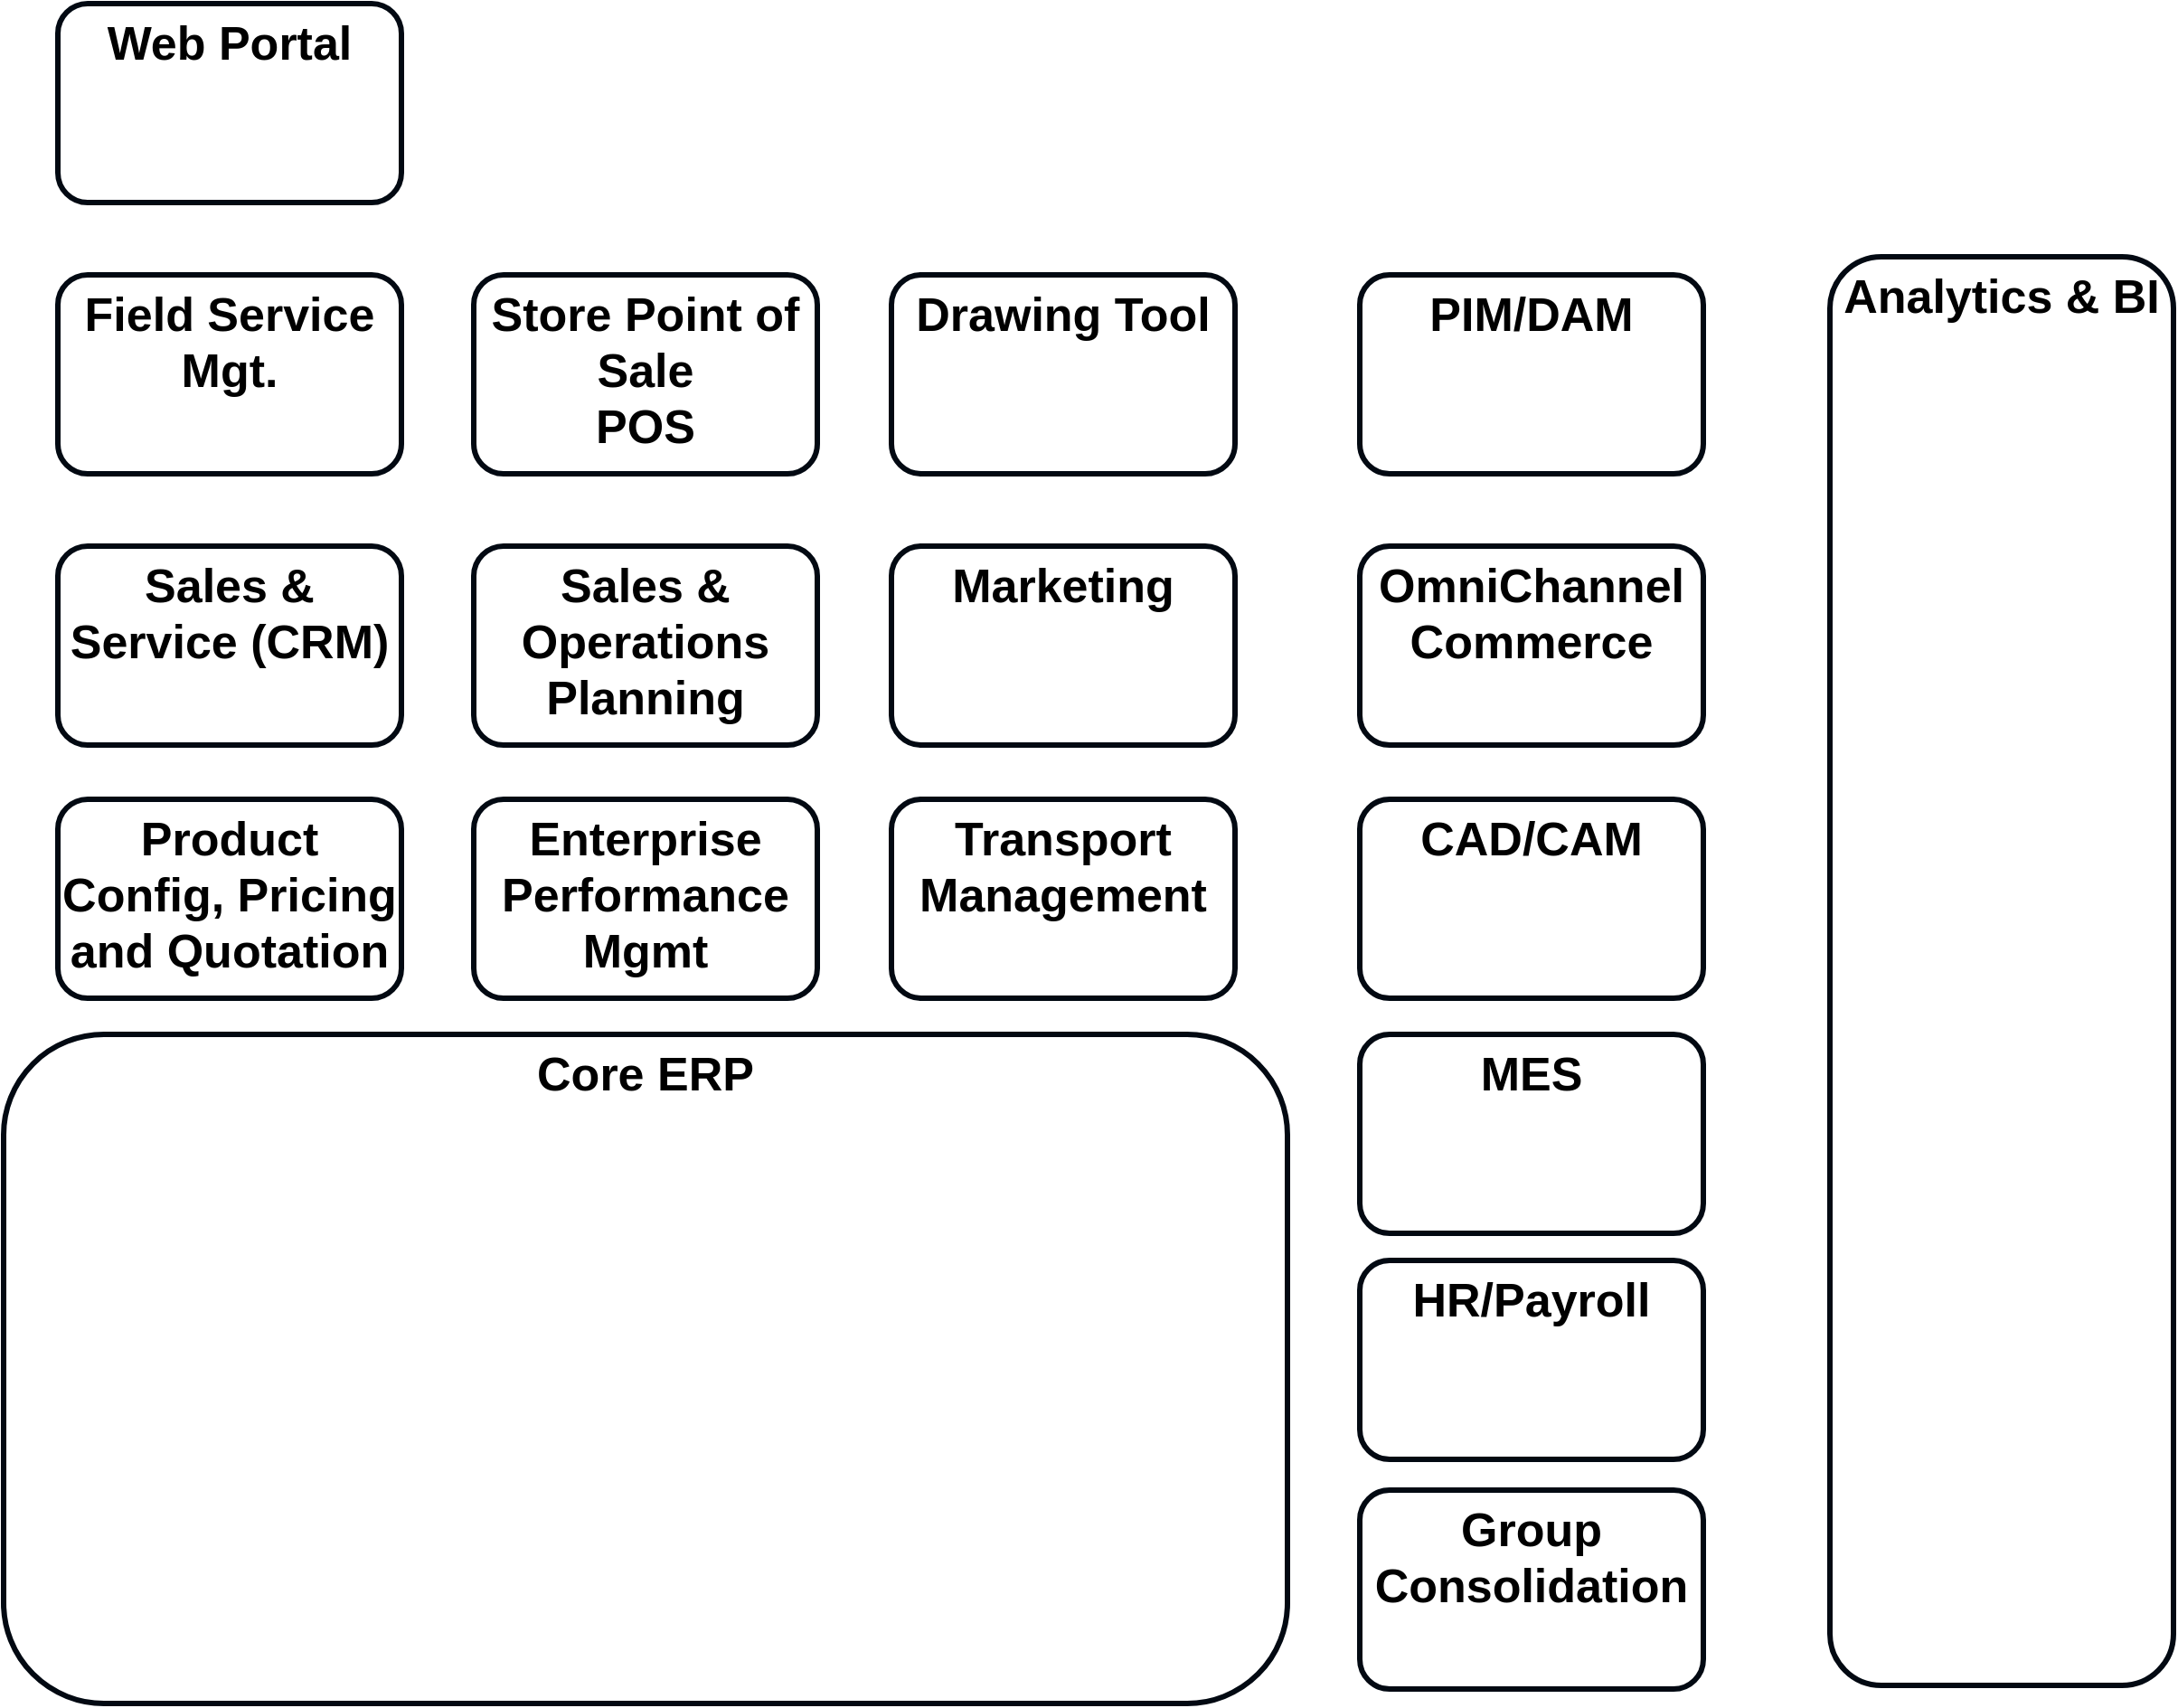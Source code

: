 <mxfile version="13.7.9" type="github" pages="3">
  <diagram id="HZh-ZGl9IQIxTn_eFyWw" name="Accenture">
    <mxGraphModel dx="1422" dy="1943" grid="1" gridSize="10" guides="1" tooltips="1" connect="1" arrows="1" fold="1" page="1" pageScale="1" pageWidth="827" pageHeight="1169" math="0" shadow="0">
      <root>
        <mxCell id="0" />
        <mxCell id="1" parent="0" />
        <mxCell id="yS9cGKFyaextmzslB4Ii-2" value="&lt;b style=&quot;font-size: 26px&quot;&gt;Core ERP&lt;br style=&quot;font-size: 26px&quot;&gt;&lt;/b&gt;" style="rounded=1;whiteSpace=wrap;html=1;verticalAlign=top;strokeWidth=3;strokeColor=#020912;fontSize=26;" parent="1" vertex="1">
          <mxGeometry x="90" y="230" width="710" height="370" as="geometry" />
        </mxCell>
        <mxCell id="ATF7dGTZQeOv2MeoGrKM-13" value="&lt;b style=&quot;font-size: 26px&quot;&gt;MES&lt;br style=&quot;font-size: 26px&quot;&gt;&lt;/b&gt;" style="rounded=1;whiteSpace=wrap;html=1;verticalAlign=top;strokeWidth=3;strokeColor=#020912;fontSize=26;" parent="1" vertex="1">
          <mxGeometry x="840" y="230" width="190" height="110" as="geometry" />
        </mxCell>
        <mxCell id="ATF7dGTZQeOv2MeoGrKM-14" value="&lt;b style=&quot;font-size: 26px&quot;&gt;Analytics &amp;amp; BI&lt;br style=&quot;font-size: 26px&quot;&gt;&lt;/b&gt;" style="rounded=1;whiteSpace=wrap;html=1;verticalAlign=top;strokeWidth=3;strokeColor=#020912;fontSize=26;" parent="1" vertex="1">
          <mxGeometry x="1100" y="-200" width="190" height="790" as="geometry" />
        </mxCell>
        <mxCell id="ATF7dGTZQeOv2MeoGrKM-15" value="&lt;b style=&quot;font-size: 26px&quot;&gt;HR/Payroll&lt;br style=&quot;font-size: 26px&quot;&gt;&lt;/b&gt;" style="rounded=1;whiteSpace=wrap;html=1;verticalAlign=top;strokeWidth=3;strokeColor=#020912;fontSize=26;" parent="1" vertex="1">
          <mxGeometry x="840" y="355" width="190" height="110" as="geometry" />
        </mxCell>
        <mxCell id="ATF7dGTZQeOv2MeoGrKM-16" value="&lt;b style=&quot;font-size: 26px&quot;&gt;Group Consolidation&lt;br style=&quot;font-size: 26px&quot;&gt;&lt;/b&gt;" style="rounded=1;whiteSpace=wrap;html=1;verticalAlign=top;strokeWidth=3;strokeColor=#020912;fontSize=26;" parent="1" vertex="1">
          <mxGeometry x="840" y="482" width="190" height="110" as="geometry" />
        </mxCell>
        <mxCell id="ATF7dGTZQeOv2MeoGrKM-17" value="&lt;b style=&quot;font-size: 26px&quot;&gt;CAD/CAM&lt;br style=&quot;font-size: 26px&quot;&gt;&lt;/b&gt;" style="rounded=1;whiteSpace=wrap;html=1;verticalAlign=top;strokeWidth=3;strokeColor=#020912;fontSize=26;" parent="1" vertex="1">
          <mxGeometry x="840" y="100" width="190" height="110" as="geometry" />
        </mxCell>
        <mxCell id="ATF7dGTZQeOv2MeoGrKM-18" value="&lt;b style=&quot;font-size: 26px&quot;&gt;Transport Management&lt;br style=&quot;font-size: 26px&quot;&gt;&lt;/b&gt;" style="rounded=1;whiteSpace=wrap;html=1;verticalAlign=top;strokeWidth=3;strokeColor=#020912;fontSize=26;" parent="1" vertex="1">
          <mxGeometry x="581" y="100" width="190" height="110" as="geometry" />
        </mxCell>
        <mxCell id="ATF7dGTZQeOv2MeoGrKM-19" value="&lt;b style=&quot;font-size: 26px&quot;&gt;Marketing&lt;br style=&quot;font-size: 26px&quot;&gt;&lt;/b&gt;" style="rounded=1;whiteSpace=wrap;html=1;verticalAlign=top;strokeWidth=3;strokeColor=#020912;fontSize=26;" parent="1" vertex="1">
          <mxGeometry x="581" y="-40" width="190" height="110" as="geometry" />
        </mxCell>
        <mxCell id="ATF7dGTZQeOv2MeoGrKM-20" value="&lt;b style=&quot;font-size: 26px&quot;&gt;OmniChannel Commerce&lt;br style=&quot;font-size: 26px&quot;&gt;&lt;/b&gt;" style="rounded=1;whiteSpace=wrap;html=1;verticalAlign=top;strokeWidth=3;strokeColor=#020912;fontSize=26;" parent="1" vertex="1">
          <mxGeometry x="840" y="-40" width="190" height="110" as="geometry" />
        </mxCell>
        <mxCell id="Q_ESog8GYrtDBoinAWXV-1" value="&lt;b style=&quot;font-size: 26px&quot;&gt;Web Portal&lt;br style=&quot;font-size: 26px&quot;&gt;&lt;/b&gt;" style="rounded=1;whiteSpace=wrap;html=1;verticalAlign=top;strokeWidth=3;strokeColor=#020912;fontSize=26;" parent="1" vertex="1">
          <mxGeometry x="120" y="-340" width="190" height="110" as="geometry" />
        </mxCell>
        <mxCell id="Q_ESog8GYrtDBoinAWXV-2" value="&lt;b style=&quot;font-size: 26px&quot;&gt;Field Service Mgt.&lt;br style=&quot;font-size: 26px&quot;&gt;&lt;/b&gt;" style="rounded=1;whiteSpace=wrap;html=1;verticalAlign=top;strokeWidth=3;strokeColor=#020912;fontSize=26;" parent="1" vertex="1">
          <mxGeometry x="120" y="-190" width="190" height="110" as="geometry" />
        </mxCell>
        <mxCell id="Q_ESog8GYrtDBoinAWXV-3" value="&lt;b style=&quot;font-size: 26px&quot;&gt;Store Point of Sale&lt;br&gt;POS&lt;br style=&quot;font-size: 26px&quot;&gt;&lt;/b&gt;" style="rounded=1;whiteSpace=wrap;html=1;verticalAlign=top;strokeWidth=3;strokeColor=#020912;fontSize=26;" parent="1" vertex="1">
          <mxGeometry x="350" y="-190" width="190" height="110" as="geometry" />
        </mxCell>
        <mxCell id="Q_ESog8GYrtDBoinAWXV-4" value="&lt;b style=&quot;font-size: 26px&quot;&gt;Drawing Tool&lt;br style=&quot;font-size: 26px&quot;&gt;&lt;/b&gt;" style="rounded=1;whiteSpace=wrap;html=1;verticalAlign=top;strokeWidth=3;strokeColor=#020912;fontSize=26;" parent="1" vertex="1">
          <mxGeometry x="581" y="-190" width="190" height="110" as="geometry" />
        </mxCell>
        <mxCell id="Q_ESog8GYrtDBoinAWXV-5" value="&lt;b style=&quot;font-size: 26px&quot;&gt;PIM/DAM&lt;br style=&quot;font-size: 26px&quot;&gt;&lt;/b&gt;" style="rounded=1;whiteSpace=wrap;html=1;verticalAlign=top;strokeWidth=3;strokeColor=#020912;fontSize=26;" parent="1" vertex="1">
          <mxGeometry x="840" y="-190" width="190" height="110" as="geometry" />
        </mxCell>
        <mxCell id="Q_ESog8GYrtDBoinAWXV-6" value="&lt;b style=&quot;font-size: 26px&quot;&gt;Sales &amp;amp; Service (CRM)&lt;br style=&quot;font-size: 26px&quot;&gt;&lt;/b&gt;" style="rounded=1;whiteSpace=wrap;html=1;verticalAlign=top;strokeWidth=3;strokeColor=#020912;fontSize=26;" parent="1" vertex="1">
          <mxGeometry x="120" y="-40" width="190" height="110" as="geometry" />
        </mxCell>
        <mxCell id="Q_ESog8GYrtDBoinAWXV-7" value="&lt;b style=&quot;font-size: 26px&quot;&gt;Product Config, Pricing and Quotation&lt;br style=&quot;font-size: 26px&quot;&gt;&lt;/b&gt;" style="rounded=1;whiteSpace=wrap;html=1;verticalAlign=top;strokeWidth=3;strokeColor=#020912;fontSize=26;" parent="1" vertex="1">
          <mxGeometry x="120" y="100" width="190" height="110" as="geometry" />
        </mxCell>
        <mxCell id="Q_ESog8GYrtDBoinAWXV-8" value="&lt;b style=&quot;font-size: 26px&quot;&gt;Sales &amp;amp; Operations Planning&lt;br style=&quot;font-size: 26px&quot;&gt;&lt;/b&gt;" style="rounded=1;whiteSpace=wrap;html=1;verticalAlign=top;strokeWidth=3;strokeColor=#020912;fontSize=26;" parent="1" vertex="1">
          <mxGeometry x="350" y="-40" width="190" height="110" as="geometry" />
        </mxCell>
        <mxCell id="Q_ESog8GYrtDBoinAWXV-9" value="&lt;b style=&quot;font-size: 26px&quot;&gt;Enterprise Performance&lt;br&gt;Mgmt&lt;br style=&quot;font-size: 26px&quot;&gt;&lt;/b&gt;" style="rounded=1;whiteSpace=wrap;html=1;verticalAlign=top;strokeWidth=3;strokeColor=#020912;fontSize=26;" parent="1" vertex="1">
          <mxGeometry x="350" y="100" width="190" height="110" as="geometry" />
        </mxCell>
      </root>
    </mxGraphModel>
  </diagram>
  <diagram name="Accenture Missing" id="g6R60lo5w5uT53Jksoft">
    <mxGraphModel dx="2844" dy="2717" grid="1" gridSize="10" guides="1" tooltips="1" connect="1" arrows="1" fold="1" page="1" pageScale="1" pageWidth="827" pageHeight="1169" math="0" shadow="0">
      <root>
        <mxCell id="vVEUWz_ZORVG87CjwqnF-0" />
        <mxCell id="vVEUWz_ZORVG87CjwqnF-1" parent="vVEUWz_ZORVG87CjwqnF-0" />
        <mxCell id="vVEUWz_ZORVG87CjwqnF-2" value="&lt;b style=&quot;font-size: 26px&quot;&gt;Core ERP&lt;br style=&quot;font-size: 26px&quot;&gt;&lt;/b&gt;" style="rounded=1;whiteSpace=wrap;html=1;verticalAlign=top;strokeWidth=3;strokeColor=#020912;fontSize=26;" vertex="1" parent="vVEUWz_ZORVG87CjwqnF-1">
          <mxGeometry x="90" y="230" width="710" height="370" as="geometry" />
        </mxCell>
        <mxCell id="vVEUWz_ZORVG87CjwqnF-3" value="&lt;b style=&quot;font-size: 26px&quot;&gt;MES&lt;br style=&quot;font-size: 26px&quot;&gt;&lt;/b&gt;" style="rounded=1;whiteSpace=wrap;html=1;verticalAlign=top;strokeWidth=3;strokeColor=#020912;fontSize=26;" vertex="1" parent="vVEUWz_ZORVG87CjwqnF-1">
          <mxGeometry x="840" y="230" width="190" height="110" as="geometry" />
        </mxCell>
        <mxCell id="vVEUWz_ZORVG87CjwqnF-4" value="&lt;b style=&quot;font-size: 26px&quot;&gt;Analytics &amp;amp; BI&lt;br style=&quot;font-size: 26px&quot;&gt;&lt;/b&gt;" style="rounded=1;whiteSpace=wrap;html=1;verticalAlign=top;strokeWidth=3;strokeColor=#020912;fontSize=26;" vertex="1" parent="vVEUWz_ZORVG87CjwqnF-1">
          <mxGeometry x="1490" y="-198" width="190" height="790" as="geometry" />
        </mxCell>
        <mxCell id="vVEUWz_ZORVG87CjwqnF-5" value="&lt;b style=&quot;font-size: 26px&quot;&gt;HR/Payroll&lt;br style=&quot;font-size: 26px&quot;&gt;&lt;/b&gt;" style="rounded=1;whiteSpace=wrap;html=1;verticalAlign=top;strokeWidth=3;strokeColor=#020912;fontSize=26;" vertex="1" parent="vVEUWz_ZORVG87CjwqnF-1">
          <mxGeometry x="840" y="355" width="190" height="110" as="geometry" />
        </mxCell>
        <mxCell id="vVEUWz_ZORVG87CjwqnF-6" value="&lt;b style=&quot;font-size: 26px&quot;&gt;Group Consolidation&lt;br style=&quot;font-size: 26px&quot;&gt;&lt;/b&gt;" style="rounded=1;whiteSpace=wrap;html=1;verticalAlign=top;strokeWidth=3;strokeColor=#020912;fontSize=26;" vertex="1" parent="vVEUWz_ZORVG87CjwqnF-1">
          <mxGeometry x="840" y="482" width="190" height="110" as="geometry" />
        </mxCell>
        <mxCell id="vVEUWz_ZORVG87CjwqnF-7" value="&lt;b style=&quot;font-size: 26px&quot;&gt;CAD/CAM&lt;br style=&quot;font-size: 26px&quot;&gt;&lt;/b&gt;" style="rounded=1;whiteSpace=wrap;html=1;verticalAlign=top;strokeWidth=3;strokeColor=#020912;fontSize=26;" vertex="1" parent="vVEUWz_ZORVG87CjwqnF-1">
          <mxGeometry x="830" y="100" width="190" height="110" as="geometry" />
        </mxCell>
        <mxCell id="vVEUWz_ZORVG87CjwqnF-8" value="&lt;b style=&quot;font-size: 26px&quot;&gt;Transport Management&lt;br style=&quot;font-size: 26px&quot;&gt;&lt;/b&gt;" style="rounded=1;whiteSpace=wrap;html=1;verticalAlign=top;strokeWidth=3;strokeColor=#020912;fontSize=26;" vertex="1" parent="vVEUWz_ZORVG87CjwqnF-1">
          <mxGeometry x="590" y="100" width="190" height="110" as="geometry" />
        </mxCell>
        <mxCell id="vVEUWz_ZORVG87CjwqnF-9" value="&lt;b style=&quot;font-size: 26px&quot;&gt;Marketing&lt;br style=&quot;font-size: 26px&quot;&gt;&lt;/b&gt;" style="rounded=1;whiteSpace=wrap;html=1;verticalAlign=top;strokeWidth=3;strokeColor=#020912;fontSize=26;" vertex="1" parent="vVEUWz_ZORVG87CjwqnF-1">
          <mxGeometry x="830" y="-40" width="190" height="110" as="geometry" />
        </mxCell>
        <mxCell id="vVEUWz_ZORVG87CjwqnF-10" value="&lt;b style=&quot;font-size: 26px&quot;&gt;OmniChannel Commerce&lt;br style=&quot;font-size: 26px&quot;&gt;&lt;/b&gt;" style="rounded=1;whiteSpace=wrap;html=1;verticalAlign=top;strokeWidth=3;strokeColor=#020912;fontSize=26;" vertex="1" parent="vVEUWz_ZORVG87CjwqnF-1">
          <mxGeometry x="1050" y="-40" width="190" height="110" as="geometry" />
        </mxCell>
        <mxCell id="vVEUWz_ZORVG87CjwqnF-11" value="&lt;b style=&quot;font-size: 26px&quot;&gt;Web Portal&lt;br style=&quot;font-size: 26px&quot;&gt;&lt;/b&gt;" style="rounded=1;whiteSpace=wrap;html=1;verticalAlign=top;strokeWidth=3;strokeColor=#020912;fontSize=26;" vertex="1" parent="vVEUWz_ZORVG87CjwqnF-1">
          <mxGeometry x="120" y="-340" width="190" height="110" as="geometry" />
        </mxCell>
        <mxCell id="vVEUWz_ZORVG87CjwqnF-12" value="&lt;b style=&quot;font-size: 26px&quot;&gt;Field Service Mgt.&lt;br style=&quot;font-size: 26px&quot;&gt;&lt;/b&gt;" style="rounded=1;whiteSpace=wrap;html=1;verticalAlign=top;strokeWidth=3;strokeColor=#020912;fontSize=26;" vertex="1" parent="vVEUWz_ZORVG87CjwqnF-1">
          <mxGeometry x="120" y="-190" width="190" height="110" as="geometry" />
        </mxCell>
        <mxCell id="vVEUWz_ZORVG87CjwqnF-13" value="&lt;b style=&quot;font-size: 26px&quot;&gt;Store Point of Sale&lt;br&gt;POS&lt;br style=&quot;font-size: 26px&quot;&gt;&lt;/b&gt;" style="rounded=1;whiteSpace=wrap;html=1;verticalAlign=top;strokeWidth=3;strokeColor=#020912;fontSize=26;" vertex="1" parent="vVEUWz_ZORVG87CjwqnF-1">
          <mxGeometry x="350" y="-190" width="190" height="110" as="geometry" />
        </mxCell>
        <mxCell id="vVEUWz_ZORVG87CjwqnF-14" value="&lt;b style=&quot;font-size: 26px&quot;&gt;Drawing Tool (Profesional)&lt;br style=&quot;font-size: 26px&quot;&gt;&lt;/b&gt;" style="rounded=1;whiteSpace=wrap;html=1;verticalAlign=top;strokeWidth=3;strokeColor=#020912;fontSize=26;" vertex="1" parent="vVEUWz_ZORVG87CjwqnF-1">
          <mxGeometry x="830" y="-190" width="190" height="110" as="geometry" />
        </mxCell>
        <mxCell id="vVEUWz_ZORVG87CjwqnF-15" value="&lt;b style=&quot;font-size: 26px&quot;&gt;PIM/DAM&lt;br style=&quot;font-size: 26px&quot;&gt;&lt;/b&gt;" style="rounded=1;whiteSpace=wrap;html=1;verticalAlign=top;strokeWidth=3;strokeColor=#020912;fontSize=26;" vertex="1" parent="vVEUWz_ZORVG87CjwqnF-1">
          <mxGeometry x="1050" y="-190" width="190" height="110" as="geometry" />
        </mxCell>
        <mxCell id="vVEUWz_ZORVG87CjwqnF-16" value="&lt;b style=&quot;font-size: 26px&quot;&gt;Sales &amp;amp; Service (CRM)&lt;br style=&quot;font-size: 26px&quot;&gt;&lt;/b&gt;" style="rounded=1;whiteSpace=wrap;html=1;verticalAlign=top;strokeWidth=3;strokeColor=#020912;fontSize=26;" vertex="1" parent="vVEUWz_ZORVG87CjwqnF-1">
          <mxGeometry x="120" y="-40" width="190" height="110" as="geometry" />
        </mxCell>
        <mxCell id="vVEUWz_ZORVG87CjwqnF-17" value="&lt;b style=&quot;font-size: 26px&quot;&gt;Product Config, Pricing and Quotation&lt;br style=&quot;font-size: 26px&quot;&gt;&lt;/b&gt;" style="rounded=1;whiteSpace=wrap;html=1;verticalAlign=top;strokeWidth=3;strokeColor=#020912;fontSize=26;" vertex="1" parent="vVEUWz_ZORVG87CjwqnF-1">
          <mxGeometry x="120" y="100" width="190" height="110" as="geometry" />
        </mxCell>
        <mxCell id="vVEUWz_ZORVG87CjwqnF-18" value="&lt;b style=&quot;font-size: 26px&quot;&gt;Sales &amp;amp; Operations Planning&lt;br style=&quot;font-size: 26px&quot;&gt;&lt;/b&gt;" style="rounded=1;whiteSpace=wrap;html=1;verticalAlign=top;strokeWidth=3;strokeColor=#020912;fontSize=26;" vertex="1" parent="vVEUWz_ZORVG87CjwqnF-1">
          <mxGeometry x="350" y="-40" width="190" height="110" as="geometry" />
        </mxCell>
        <mxCell id="vVEUWz_ZORVG87CjwqnF-19" value="&lt;b style=&quot;font-size: 26px&quot;&gt;Enterprise Performance&lt;br&gt;Mgmt&lt;br style=&quot;font-size: 26px&quot;&gt;&lt;/b&gt;" style="rounded=1;whiteSpace=wrap;html=1;verticalAlign=top;strokeWidth=3;strokeColor=#020912;fontSize=26;" vertex="1" parent="vVEUWz_ZORVG87CjwqnF-1">
          <mxGeometry x="350" y="100" width="190" height="110" as="geometry" />
        </mxCell>
        <mxCell id="vVEUWz_ZORVG87CjwqnF-20" value="&lt;b style=&quot;font-size: 26px&quot;&gt;Invoice Management&lt;br style=&quot;font-size: 26px&quot;&gt;&lt;/b&gt;" style="rounded=1;whiteSpace=wrap;html=1;verticalAlign=top;strokeWidth=3;fontSize=26;strokeColor=#FF0000;" vertex="1" parent="vVEUWz_ZORVG87CjwqnF-1">
          <mxGeometry x="1050" y="355" width="190" height="110" as="geometry" />
        </mxCell>
        <mxCell id="vVEUWz_ZORVG87CjwqnF-21" value="&lt;b style=&quot;font-size: 26px&quot;&gt;Supplier Payments&lt;br style=&quot;font-size: 26px&quot;&gt;&lt;/b&gt;" style="rounded=1;whiteSpace=wrap;html=1;verticalAlign=top;strokeWidth=3;fontSize=26;strokeColor=#FF0000;" vertex="1" parent="vVEUWz_ZORVG87CjwqnF-1">
          <mxGeometry x="1050" y="482" width="190" height="110" as="geometry" />
        </mxCell>
        <mxCell id="vVEUWz_ZORVG87CjwqnF-22" value="&lt;b style=&quot;font-size: 26px&quot;&gt;Payment Processing&lt;br style=&quot;font-size: 26px&quot;&gt;&lt;/b&gt;" style="rounded=1;whiteSpace=wrap;html=1;verticalAlign=top;strokeWidth=3;fontSize=26;strokeColor=#FF0000;" vertex="1" parent="vVEUWz_ZORVG87CjwqnF-1">
          <mxGeometry x="590" y="-190" width="190" height="110" as="geometry" />
        </mxCell>
        <mxCell id="vVEUWz_ZORVG87CjwqnF-23" value="&lt;b style=&quot;font-size: 26px&quot;&gt;Enterprise Content Mgmt&lt;br style=&quot;font-size: 26px&quot;&gt;&lt;/b&gt;" style="rounded=1;whiteSpace=wrap;html=1;verticalAlign=top;strokeWidth=3;fontSize=26;strokeColor=#FF0000;" vertex="1" parent="vVEUWz_ZORVG87CjwqnF-1">
          <mxGeometry x="590" y="-40" width="190" height="110" as="geometry" />
        </mxCell>
        <mxCell id="vVEUWz_ZORVG87CjwqnF-24" value="&lt;b style=&quot;font-size: 26px&quot;&gt;Product Lifecycle Mgmt&lt;br style=&quot;font-size: 26px&quot;&gt;&lt;/b&gt;" style="rounded=1;whiteSpace=wrap;html=1;verticalAlign=top;strokeWidth=3;fontSize=26;strokeColor=#FF0000;" vertex="1" parent="vVEUWz_ZORVG87CjwqnF-1">
          <mxGeometry x="1050" y="100" width="190" height="110" as="geometry" />
        </mxCell>
        <mxCell id="vVEUWz_ZORVG87CjwqnF-25" value="&lt;b style=&quot;font-size: 26px&quot;&gt;MDM&lt;br style=&quot;font-size: 26px&quot;&gt;&lt;/b&gt;" style="rounded=1;whiteSpace=wrap;html=1;verticalAlign=top;strokeWidth=3;fontSize=26;strokeColor=#FF0000;" vertex="1" parent="vVEUWz_ZORVG87CjwqnF-1">
          <mxGeometry x="1270" y="100" width="190" height="110" as="geometry" />
        </mxCell>
        <mxCell id="vVEUWz_ZORVG87CjwqnF-26" value="&lt;b style=&quot;font-size: 26px&quot;&gt;Customer Data Platform&lt;br style=&quot;font-size: 26px&quot;&gt;&lt;/b&gt;" style="rounded=1;whiteSpace=wrap;html=1;verticalAlign=top;strokeWidth=3;fontSize=26;strokeColor=#FF0000;" vertex="1" parent="vVEUWz_ZORVG87CjwqnF-1">
          <mxGeometry x="1270" y="-190" width="190" height="110" as="geometry" />
        </mxCell>
        <mxCell id="vVEUWz_ZORVG87CjwqnF-27" value="&lt;b style=&quot;font-size: 26px&quot;&gt;Drawing Tool (Online)&lt;br style=&quot;font-size: 26px&quot;&gt;&lt;/b&gt;" style="rounded=1;whiteSpace=wrap;html=1;verticalAlign=top;strokeWidth=3;fontSize=26;strokeColor=#FF0000;" vertex="1" parent="vVEUWz_ZORVG87CjwqnF-1">
          <mxGeometry x="1270" y="-40" width="190" height="110" as="geometry" />
        </mxCell>
        <mxCell id="vVEUWz_ZORVG87CjwqnF-29" value="&lt;b style=&quot;font-size: 26px&quot;&gt;Consumer Interaction &amp;amp; Self Serve&lt;br style=&quot;font-size: 26px&quot;&gt;&lt;/b&gt;" style="rounded=1;whiteSpace=wrap;html=1;verticalAlign=top;strokeWidth=3;fontSize=26;strokeColor=#FF0000;" vertex="1" parent="vVEUWz_ZORVG87CjwqnF-1">
          <mxGeometry x="350" y="-340" width="190" height="110" as="geometry" />
        </mxCell>
        <mxCell id="vVEUWz_ZORVG87CjwqnF-30" value="&lt;b style=&quot;font-size: 26px&quot;&gt;Contract Management&lt;br style=&quot;font-size: 26px&quot;&gt;&lt;/b&gt;" style="rounded=1;whiteSpace=wrap;html=1;verticalAlign=top;strokeWidth=3;fontSize=26;strokeColor=#FF0000;" vertex="1" parent="vVEUWz_ZORVG87CjwqnF-1">
          <mxGeometry x="1050" y="230" width="190" height="110" as="geometry" />
        </mxCell>
      </root>
    </mxGraphModel>
  </diagram>
  <diagram id="y471woCBbC4i8VbqTB3J" name="Backbone">
    <mxGraphModel dx="2249" dy="774" grid="1" gridSize="10" guides="1" tooltips="1" connect="1" arrows="1" fold="1" page="1" pageScale="1" pageWidth="827" pageHeight="1169" math="0" shadow="0">
      <root>
        <mxCell id="1BtkcILTWThWzXpOZL7S-0" />
        <mxCell id="1BtkcILTWThWzXpOZL7S-1" parent="1BtkcILTWThWzXpOZL7S-0" />
        <mxCell id="OvonGwnKlQ8HChLYsWeg-0" value="&lt;b style=&quot;font-size: 26px&quot;&gt;Core ERP&lt;br style=&quot;font-size: 26px&quot;&gt;&lt;/b&gt;" style="rounded=1;whiteSpace=wrap;html=1;verticalAlign=top;strokeWidth=3;strokeColor=#020912;fontSize=26;" vertex="1" parent="1BtkcILTWThWzXpOZL7S-1">
          <mxGeometry x="-360" y="270" width="710" height="140" as="geometry" />
        </mxCell>
        <mxCell id="f_UTtvKlSPQg1rigkB0T-0" value="&lt;b style=&quot;font-size: 26px&quot;&gt;HR/Payroll&lt;br style=&quot;font-size: 26px&quot;&gt;&lt;/b&gt;" style="rounded=1;whiteSpace=wrap;html=1;verticalAlign=top;strokeWidth=3;strokeColor=#020912;fontSize=26;" vertex="1" parent="1BtkcILTWThWzXpOZL7S-1">
          <mxGeometry x="390" y="260" width="190" height="110" as="geometry" />
        </mxCell>
      </root>
    </mxGraphModel>
  </diagram>
</mxfile>
